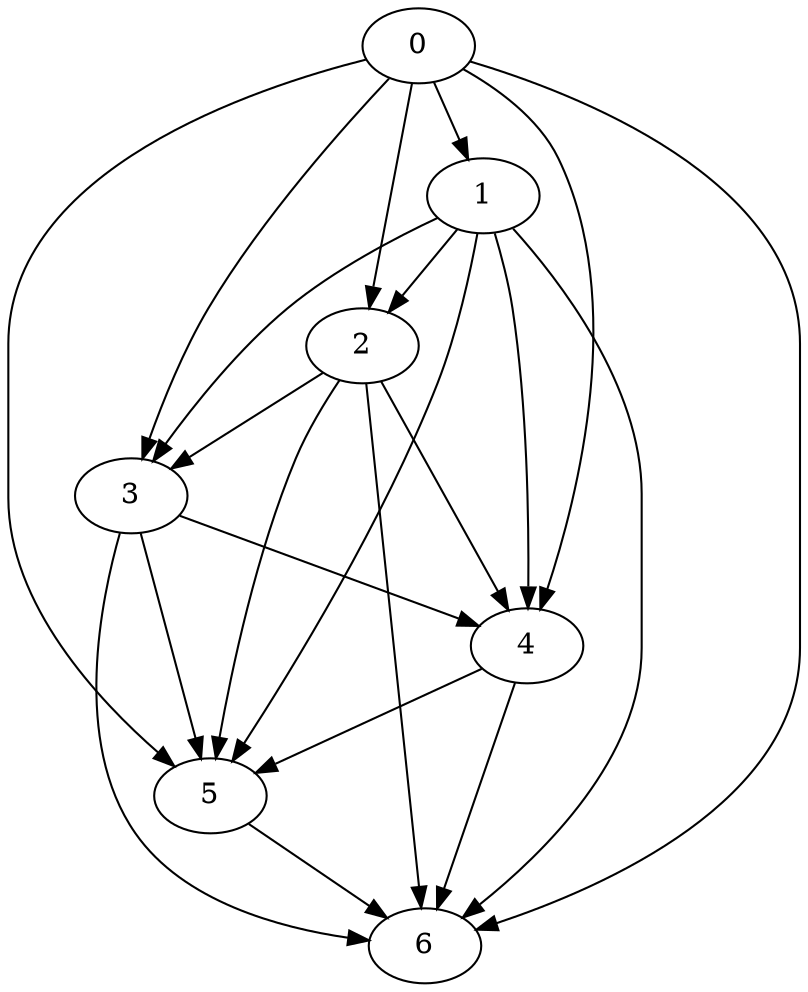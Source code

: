 digraph {
1 -> 2
1 -> 3
1 -> 4
1 -> 5
1 -> 6
0 -> 1
0 -> 2
0 -> 3
0 -> 4
0 -> 5
0 -> 6
2 -> 3
2 -> 4
2 -> 5
2 -> 6
3 -> 4
3 -> 5
3 -> 6
4 -> 5
4 -> 6
5 -> 6
}